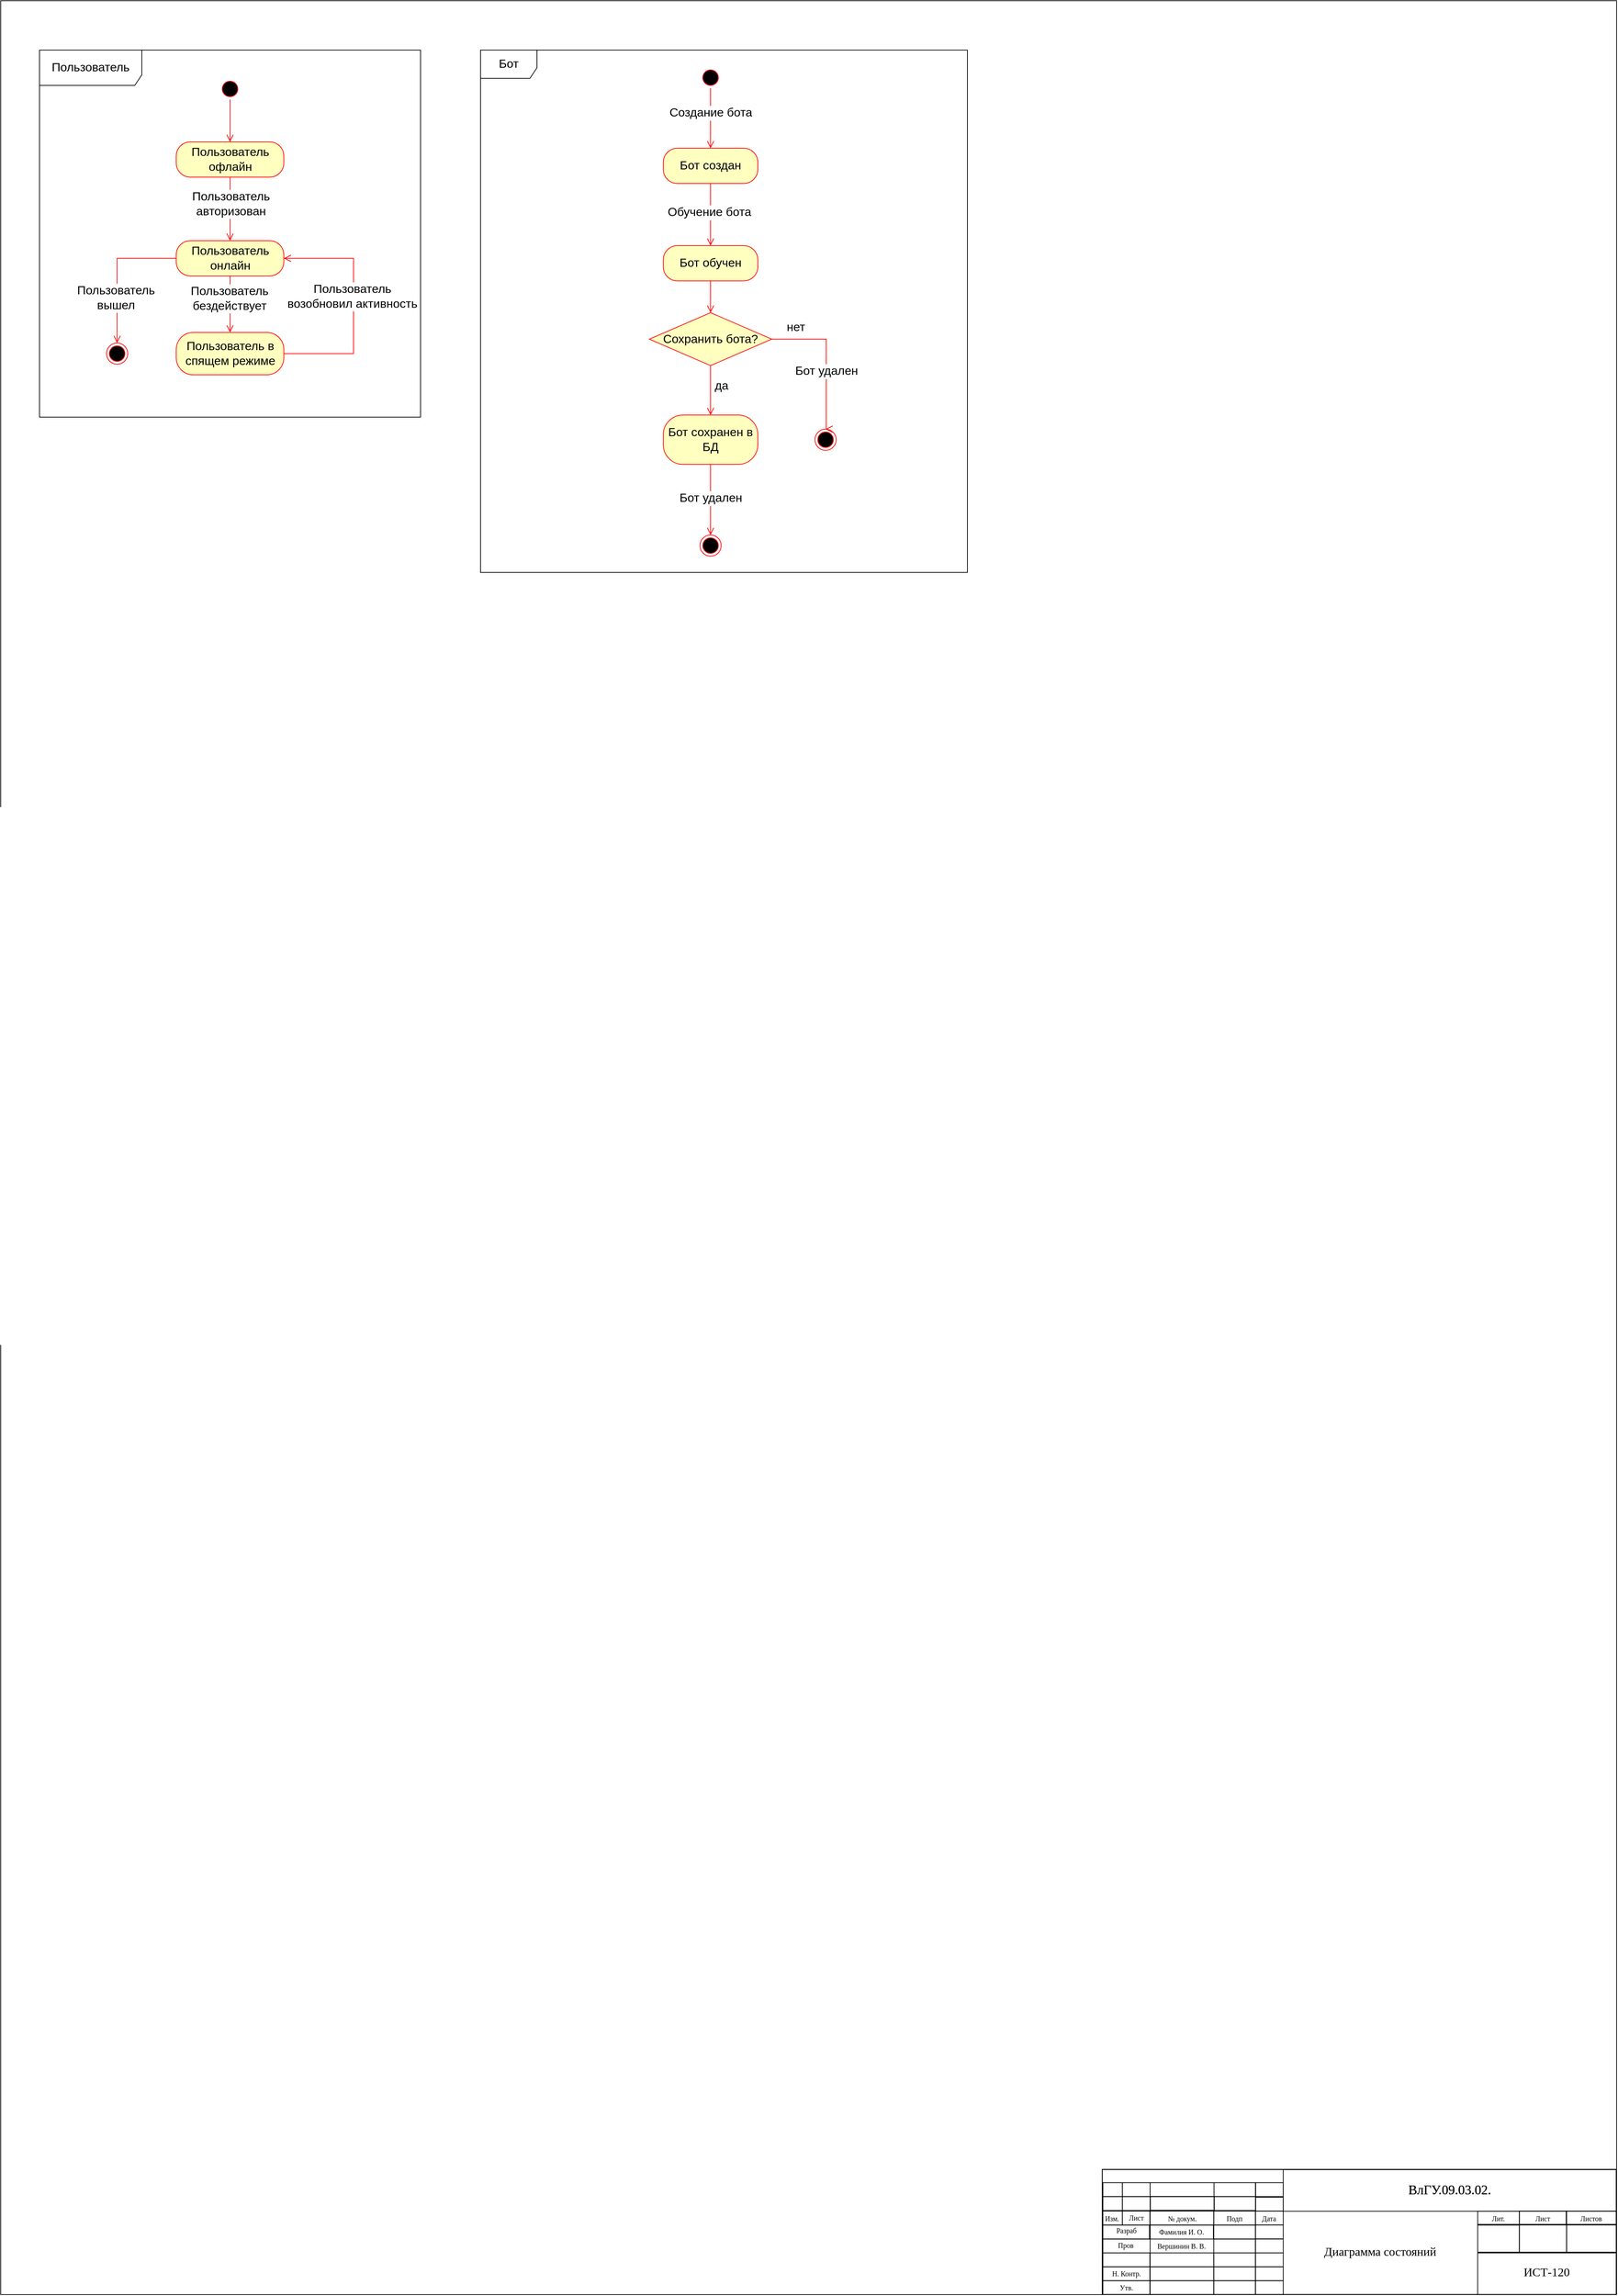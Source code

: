 <mxfile version="20.5.1" type="github">
  <diagram name="Page-1" id="e7e014a7-5840-1c2e-5031-d8a46d1fe8dd">
    <mxGraphModel dx="2595" dy="1428" grid="1" gridSize="10" guides="1" tooltips="1" connect="1" arrows="1" fold="1" page="1" pageScale="1" pageWidth="2339" pageHeight="3300" background="none" math="0" shadow="0">
      <root>
        <mxCell id="0" />
        <mxCell id="1" parent="0" />
        <mxCell id="Q_8kS4ZeKty7kXpfNYcQ-125" value="" style="group;movable=0;resizable=0;rotatable=0;deletable=0;editable=0;connectable=0;" parent="1" vertex="1" connectable="0">
          <mxGeometry x="40" y="20" width="2290.006" height="3250.028" as="geometry" />
        </mxCell>
        <mxCell id="Q_8kS4ZeKty7kXpfNYcQ-126" value="" style="rounded=0;whiteSpace=wrap;html=1;fillColor=none;movable=0;resizable=0;rotatable=0;deletable=0;editable=0;connectable=0;" parent="Q_8kS4ZeKty7kXpfNYcQ-125" vertex="1">
          <mxGeometry width="2290" height="3250" as="geometry" />
        </mxCell>
        <mxCell id="Q_8kS4ZeKty7kXpfNYcQ-127" value="" style="rounded=0;whiteSpace=wrap;html=1;fillColor=none;movable=0;resizable=0;rotatable=0;deletable=0;editable=0;connectable=0;" parent="Q_8kS4ZeKty7kXpfNYcQ-125" vertex="1">
          <mxGeometry x="1561.11" y="3072.86" width="728.35" height="177.165" as="geometry" />
        </mxCell>
        <mxCell id="Q_8kS4ZeKty7kXpfNYcQ-128" value="" style="rounded=0;whiteSpace=wrap;html=1;fillColor=none;movable=0;resizable=0;rotatable=0;deletable=0;editable=0;connectable=0;" parent="Q_8kS4ZeKty7kXpfNYcQ-125" vertex="1">
          <mxGeometry x="1562.01" y="3111.16" width="27.559" height="19.685" as="geometry" />
        </mxCell>
        <mxCell id="Q_8kS4ZeKty7kXpfNYcQ-129" value="" style="rounded=0;whiteSpace=wrap;html=1;fillColor=none;movable=0;resizable=0;rotatable=0;deletable=0;editable=0;connectable=0;" parent="Q_8kS4ZeKty7kXpfNYcQ-125" vertex="1">
          <mxGeometry x="1562.0" y="3131.67" width="27.559" height="19.685" as="geometry" />
        </mxCell>
        <mxCell id="Q_8kS4ZeKty7kXpfNYcQ-130" value="" style="rounded=0;whiteSpace=wrap;html=1;fillColor=none;movable=0;resizable=0;rotatable=0;deletable=0;editable=0;connectable=0;" parent="Q_8kS4ZeKty7kXpfNYcQ-125" vertex="1">
          <mxGeometry x="1562.01" y="3091.47" width="27.559" height="19.685" as="geometry" />
        </mxCell>
        <mxCell id="Q_8kS4ZeKty7kXpfNYcQ-131" value="" style="rounded=0;whiteSpace=wrap;html=1;fillColor=none;movable=0;resizable=0;rotatable=0;deletable=0;editable=0;connectable=0;" parent="Q_8kS4ZeKty7kXpfNYcQ-125" vertex="1">
          <mxGeometry x="1589.57" y="3111.16" width="39.37" height="19.685" as="geometry" />
        </mxCell>
        <mxCell id="Q_8kS4ZeKty7kXpfNYcQ-132" value="" style="rounded=0;whiteSpace=wrap;html=1;fillColor=none;movable=0;resizable=0;rotatable=0;deletable=0;editable=0;connectable=0;" parent="Q_8kS4ZeKty7kXpfNYcQ-125" vertex="1">
          <mxGeometry x="1589.56" y="3131.67" width="39.37" height="19.685" as="geometry" />
        </mxCell>
        <mxCell id="Q_8kS4ZeKty7kXpfNYcQ-133" value="" style="rounded=0;whiteSpace=wrap;html=1;fillColor=none;movable=0;resizable=0;rotatable=0;deletable=0;editable=0;connectable=0;" parent="Q_8kS4ZeKty7kXpfNYcQ-125" vertex="1">
          <mxGeometry x="1589.57" y="3091.47" width="39.37" height="19.685" as="geometry" />
        </mxCell>
        <mxCell id="Q_8kS4ZeKty7kXpfNYcQ-134" value="" style="rounded=0;whiteSpace=wrap;html=1;fillColor=none;movable=0;resizable=0;rotatable=0;deletable=0;editable=0;connectable=0;" parent="Q_8kS4ZeKty7kXpfNYcQ-125" vertex="1">
          <mxGeometry x="1628.94" y="3111.16" width="90.551" height="19.685" as="geometry" />
        </mxCell>
        <mxCell id="Q_8kS4ZeKty7kXpfNYcQ-135" value="" style="rounded=0;whiteSpace=wrap;html=1;fillColor=none;movable=0;resizable=0;rotatable=0;deletable=0;editable=0;connectable=0;" parent="Q_8kS4ZeKty7kXpfNYcQ-125" vertex="1">
          <mxGeometry x="1629.28" y="3110.94" width="90.551" height="19.685" as="geometry" />
        </mxCell>
        <mxCell id="Q_8kS4ZeKty7kXpfNYcQ-136" value="" style="rounded=0;whiteSpace=wrap;html=1;fillColor=none;movable=0;resizable=0;rotatable=0;deletable=0;editable=0;connectable=0;" parent="Q_8kS4ZeKty7kXpfNYcQ-125" vertex="1">
          <mxGeometry x="1628.94" y="3091.47" width="90.551" height="19.685" as="geometry" />
        </mxCell>
        <mxCell id="Q_8kS4ZeKty7kXpfNYcQ-137" value="" style="rounded=0;whiteSpace=wrap;html=1;fillColor=none;movable=0;resizable=0;rotatable=0;deletable=0;editable=0;connectable=0;" parent="Q_8kS4ZeKty7kXpfNYcQ-125" vertex="1">
          <mxGeometry x="1719.49" y="3111.16" width="59.055" height="19.685" as="geometry" />
        </mxCell>
        <mxCell id="Q_8kS4ZeKty7kXpfNYcQ-138" value="" style="rounded=0;whiteSpace=wrap;html=1;fillColor=none;movable=0;resizable=0;rotatable=0;deletable=0;editable=0;connectable=0;" parent="Q_8kS4ZeKty7kXpfNYcQ-125" vertex="1">
          <mxGeometry x="1719.14" y="3131.67" width="59.055" height="19.685" as="geometry" />
        </mxCell>
        <mxCell id="Q_8kS4ZeKty7kXpfNYcQ-139" value="" style="rounded=0;whiteSpace=wrap;html=1;fillColor=none;movable=0;resizable=0;rotatable=0;deletable=0;editable=0;connectable=0;" parent="Q_8kS4ZeKty7kXpfNYcQ-125" vertex="1">
          <mxGeometry x="1719.49" y="3091.47" width="59.055" height="19.685" as="geometry" />
        </mxCell>
        <mxCell id="Q_8kS4ZeKty7kXpfNYcQ-140" value="" style="rounded=0;whiteSpace=wrap;html=1;fillColor=none;movable=0;resizable=0;rotatable=0;deletable=0;editable=0;connectable=0;" parent="Q_8kS4ZeKty7kXpfNYcQ-125" vertex="1">
          <mxGeometry x="1778.21" y="3112" width="39.37" height="19.685" as="geometry" />
        </mxCell>
        <mxCell id="Q_8kS4ZeKty7kXpfNYcQ-141" value="" style="rounded=0;whiteSpace=wrap;html=1;fillColor=none;movable=0;resizable=0;rotatable=0;deletable=0;editable=0;connectable=0;" parent="Q_8kS4ZeKty7kXpfNYcQ-125" vertex="1">
          <mxGeometry x="1778.2" y="3131.67" width="39.37" height="19.685" as="geometry" />
        </mxCell>
        <mxCell id="Q_8kS4ZeKty7kXpfNYcQ-142" value="" style="rounded=0;whiteSpace=wrap;html=1;fillColor=none;movable=0;resizable=0;rotatable=0;deletable=0;editable=0;connectable=0;" parent="Q_8kS4ZeKty7kXpfNYcQ-125" vertex="1">
          <mxGeometry x="1778.19" y="3091.47" width="39.37" height="19.685" as="geometry" />
        </mxCell>
        <mxCell id="Q_8kS4ZeKty7kXpfNYcQ-143" value="" style="rounded=0;whiteSpace=wrap;html=1;fillColor=none;movable=0;resizable=0;rotatable=0;deletable=0;editable=0;connectable=0;" parent="Q_8kS4ZeKty7kXpfNYcQ-125" vertex="1">
          <mxGeometry x="1817.56" y="3072.86" width="472.43" height="59.055" as="geometry" />
        </mxCell>
        <mxCell id="Q_8kS4ZeKty7kXpfNYcQ-144" value="Изм." style="text;html=1;strokeColor=none;fillColor=none;align=center;verticalAlign=middle;whiteSpace=wrap;rounded=0;fontFamily=Times New Roman;fontSize=10;movable=0;resizable=0;rotatable=0;deletable=0;editable=0;connectable=0;" parent="Q_8kS4ZeKty7kXpfNYcQ-125" vertex="1">
          <mxGeometry x="1561.11" y="3131.66" width="27.559" height="19.685" as="geometry" />
        </mxCell>
        <mxCell id="Q_8kS4ZeKty7kXpfNYcQ-145" value="Лист" style="text;html=1;strokeColor=none;fillColor=none;align=center;verticalAlign=middle;whiteSpace=wrap;rounded=0;fontFamily=Times New Roman;fontSize=10;movable=0;resizable=0;rotatable=0;deletable=0;editable=0;connectable=0;" parent="Q_8kS4ZeKty7kXpfNYcQ-125" vertex="1">
          <mxGeometry x="1589.91" y="3130.85" width="39.37" height="19.685" as="geometry" />
        </mxCell>
        <mxCell id="Q_8kS4ZeKty7kXpfNYcQ-146" value="№ докум." style="text;html=1;strokeColor=none;fillColor=none;align=center;verticalAlign=middle;whiteSpace=wrap;rounded=0;fontFamily=Times New Roman;fontSize=10;movable=0;resizable=0;rotatable=0;deletable=0;editable=0;connectable=0;" parent="Q_8kS4ZeKty7kXpfNYcQ-125" vertex="1">
          <mxGeometry x="1629.28" y="3131.66" width="90.551" height="19.68" as="geometry" />
        </mxCell>
        <mxCell id="Q_8kS4ZeKty7kXpfNYcQ-147" value="Подп" style="text;html=1;strokeColor=none;fillColor=none;align=center;verticalAlign=middle;whiteSpace=wrap;rounded=0;fontFamily=Times New Roman;fontSize=10;movable=0;resizable=0;rotatable=0;deletable=0;editable=0;connectable=0;" parent="Q_8kS4ZeKty7kXpfNYcQ-125" vertex="1">
          <mxGeometry x="1718.59" y="3131.93" width="59.055" height="19.68" as="geometry" />
        </mxCell>
        <mxCell id="Q_8kS4ZeKty7kXpfNYcQ-148" value="Дата" style="text;html=1;strokeColor=none;fillColor=none;align=center;verticalAlign=middle;whiteSpace=wrap;rounded=0;fontFamily=Times New Roman;fontSize=10;movable=0;resizable=0;rotatable=0;deletable=0;editable=0;connectable=0;" parent="Q_8kS4ZeKty7kXpfNYcQ-125" vertex="1">
          <mxGeometry x="1778.19" y="3131.93" width="39.37" height="19.685" as="geometry" />
        </mxCell>
        <mxCell id="Q_8kS4ZeKty7kXpfNYcQ-149" value="" style="rounded=0;whiteSpace=wrap;html=1;fillColor=none;movable=0;resizable=0;rotatable=0;deletable=0;editable=0;connectable=0;" parent="Q_8kS4ZeKty7kXpfNYcQ-125" vertex="1">
          <mxGeometry x="1562" y="3151.6" width="66.929" height="19.68" as="geometry" />
        </mxCell>
        <mxCell id="Q_8kS4ZeKty7kXpfNYcQ-150" value="" style="rounded=0;whiteSpace=wrap;html=1;fillColor=none;movable=0;resizable=0;rotatable=0;deletable=0;editable=0;connectable=0;" parent="Q_8kS4ZeKty7kXpfNYcQ-125" vertex="1">
          <mxGeometry x="1562" y="3171.28" width="66.929" height="19.68" as="geometry" />
        </mxCell>
        <mxCell id="Q_8kS4ZeKty7kXpfNYcQ-151" value="" style="rounded=0;whiteSpace=wrap;html=1;fillColor=none;movable=0;resizable=0;rotatable=0;deletable=0;editable=0;connectable=0;" parent="Q_8kS4ZeKty7kXpfNYcQ-125" vertex="1">
          <mxGeometry x="1562" y="3190.96" width="66.929" height="19.68" as="geometry" />
        </mxCell>
        <mxCell id="Q_8kS4ZeKty7kXpfNYcQ-152" value="" style="rounded=0;whiteSpace=wrap;html=1;fillColor=none;movable=0;resizable=0;rotatable=0;deletable=0;editable=0;connectable=0;" parent="Q_8kS4ZeKty7kXpfNYcQ-125" vertex="1">
          <mxGeometry x="1562" y="3210.64" width="66.929" height="19.68" as="geometry" />
        </mxCell>
        <mxCell id="Q_8kS4ZeKty7kXpfNYcQ-153" value="" style="rounded=0;whiteSpace=wrap;html=1;fillColor=none;movable=0;resizable=0;rotatable=0;deletable=0;editable=0;connectable=0;" parent="Q_8kS4ZeKty7kXpfNYcQ-125" vertex="1">
          <mxGeometry x="1562" y="3230.32" width="66.929" height="19.68" as="geometry" />
        </mxCell>
        <mxCell id="Q_8kS4ZeKty7kXpfNYcQ-154" value="" style="rounded=0;whiteSpace=wrap;html=1;fillColor=none;movable=0;resizable=0;rotatable=0;deletable=0;editable=0;connectable=0;" parent="Q_8kS4ZeKty7kXpfNYcQ-125" vertex="1">
          <mxGeometry x="1628.6" y="3131.67" width="90.551" height="19.68" as="geometry" />
        </mxCell>
        <mxCell id="Q_8kS4ZeKty7kXpfNYcQ-155" value="" style="rounded=0;whiteSpace=wrap;html=1;fillColor=none;movable=0;resizable=0;rotatable=0;deletable=0;editable=0;connectable=0;" parent="Q_8kS4ZeKty7kXpfNYcQ-125" vertex="1">
          <mxGeometry x="1628.59" y="3190.96" width="90.551" height="19.68" as="geometry" />
        </mxCell>
        <mxCell id="Q_8kS4ZeKty7kXpfNYcQ-156" value="" style="rounded=0;whiteSpace=wrap;html=1;fillColor=none;movable=0;resizable=0;rotatable=0;deletable=0;editable=0;connectable=0;" parent="Q_8kS4ZeKty7kXpfNYcQ-125" vertex="1">
          <mxGeometry x="1628.59" y="3210.64" width="90.551" height="19.68" as="geometry" />
        </mxCell>
        <mxCell id="Q_8kS4ZeKty7kXpfNYcQ-157" value="" style="rounded=0;whiteSpace=wrap;html=1;fillColor=none;movable=0;resizable=0;rotatable=0;deletable=0;editable=0;connectable=0;" parent="Q_8kS4ZeKty7kXpfNYcQ-125" vertex="1">
          <mxGeometry x="1628.59" y="3230.32" width="90.551" height="19.68" as="geometry" />
        </mxCell>
        <mxCell id="Q_8kS4ZeKty7kXpfNYcQ-158" value="" style="rounded=0;whiteSpace=wrap;html=1;fillColor=none;movable=0;resizable=0;rotatable=0;deletable=0;editable=0;connectable=0;" parent="Q_8kS4ZeKty7kXpfNYcQ-125" vertex="1">
          <mxGeometry x="1719.15" y="3151.61" width="59.055" height="19.68" as="geometry" />
        </mxCell>
        <mxCell id="Q_8kS4ZeKty7kXpfNYcQ-159" value="" style="rounded=0;whiteSpace=wrap;html=1;fillColor=none;movable=0;resizable=0;rotatable=0;deletable=0;editable=0;connectable=0;" parent="Q_8kS4ZeKty7kXpfNYcQ-125" vertex="1">
          <mxGeometry x="1719.14" y="3171.28" width="59.055" height="19.68" as="geometry" />
        </mxCell>
        <mxCell id="Q_8kS4ZeKty7kXpfNYcQ-160" value="" style="rounded=0;whiteSpace=wrap;html=1;fillColor=none;movable=0;resizable=0;rotatable=0;deletable=0;editable=0;connectable=0;" parent="Q_8kS4ZeKty7kXpfNYcQ-125" vertex="1">
          <mxGeometry x="1719.14" y="3190.96" width="59.055" height="19.68" as="geometry" />
        </mxCell>
        <mxCell id="Q_8kS4ZeKty7kXpfNYcQ-161" value="" style="rounded=0;whiteSpace=wrap;html=1;fillColor=none;movable=0;resizable=0;rotatable=0;deletable=0;editable=0;connectable=0;" parent="Q_8kS4ZeKty7kXpfNYcQ-125" vertex="1">
          <mxGeometry x="1719.14" y="3210.64" width="59.055" height="19.68" as="geometry" />
        </mxCell>
        <mxCell id="Q_8kS4ZeKty7kXpfNYcQ-162" value="" style="rounded=0;whiteSpace=wrap;html=1;fillColor=none;movable=0;resizable=0;rotatable=0;deletable=0;editable=0;connectable=0;" parent="Q_8kS4ZeKty7kXpfNYcQ-125" vertex="1">
          <mxGeometry x="1719.14" y="3230.32" width="59.055" height="19.68" as="geometry" />
        </mxCell>
        <mxCell id="Q_8kS4ZeKty7kXpfNYcQ-163" value="" style="rounded=0;whiteSpace=wrap;html=1;fillColor=none;movable=0;resizable=0;rotatable=0;deletable=0;editable=0;connectable=0;" parent="Q_8kS4ZeKty7kXpfNYcQ-125" vertex="1">
          <mxGeometry x="1778.19" y="3151.35" width="39.37" height="19.68" as="geometry" />
        </mxCell>
        <mxCell id="Q_8kS4ZeKty7kXpfNYcQ-164" value="" style="rounded=0;whiteSpace=wrap;html=1;fillColor=none;movable=0;resizable=0;rotatable=0;deletable=0;editable=0;connectable=0;" parent="Q_8kS4ZeKty7kXpfNYcQ-125" vertex="1">
          <mxGeometry x="1778.2" y="3171.28" width="39.37" height="19.68" as="geometry" />
        </mxCell>
        <mxCell id="Q_8kS4ZeKty7kXpfNYcQ-165" value="" style="rounded=0;whiteSpace=wrap;html=1;fillColor=none;movable=0;resizable=0;rotatable=0;deletable=0;editable=0;connectable=0;" parent="Q_8kS4ZeKty7kXpfNYcQ-125" vertex="1">
          <mxGeometry x="1778.2" y="3190.96" width="39.37" height="19.68" as="geometry" />
        </mxCell>
        <mxCell id="Q_8kS4ZeKty7kXpfNYcQ-166" value="" style="rounded=0;whiteSpace=wrap;html=1;fillColor=none;movable=0;resizable=0;rotatable=0;deletable=0;editable=0;connectable=0;" parent="Q_8kS4ZeKty7kXpfNYcQ-125" vertex="1">
          <mxGeometry x="1778.2" y="3210.64" width="39.37" height="19.68" as="geometry" />
        </mxCell>
        <mxCell id="Q_8kS4ZeKty7kXpfNYcQ-167" value="" style="rounded=0;whiteSpace=wrap;html=1;fillColor=none;movable=0;resizable=0;rotatable=0;deletable=0;editable=0;connectable=0;" parent="Q_8kS4ZeKty7kXpfNYcQ-125" vertex="1">
          <mxGeometry x="1778.2" y="3230.32" width="39.37" height="19.68" as="geometry" />
        </mxCell>
        <mxCell id="Q_8kS4ZeKty7kXpfNYcQ-168" value="" style="rounded=0;whiteSpace=wrap;html=1;fontFamily=Times New Roman;fontSize=10;fillColor=none;movable=0;resizable=0;rotatable=0;deletable=0;editable=0;connectable=0;" parent="Q_8kS4ZeKty7kXpfNYcQ-125" vertex="1">
          <mxGeometry x="2218.59" y="3131.68" width="70.866" height="19.685" as="geometry" />
        </mxCell>
        <mxCell id="Q_8kS4ZeKty7kXpfNYcQ-169" value="" style="rounded=0;whiteSpace=wrap;html=1;fontFamily=Times New Roman;fontSize=10;fillColor=none;movable=0;resizable=0;rotatable=0;deletable=0;editable=0;connectable=0;" parent="Q_8kS4ZeKty7kXpfNYcQ-125" vertex="1">
          <mxGeometry x="2219.14" y="3150.53" width="70.866" height="39.37" as="geometry" />
        </mxCell>
        <mxCell id="Q_8kS4ZeKty7kXpfNYcQ-170" value="" style="rounded=0;whiteSpace=wrap;html=1;fontFamily=Times New Roman;fontSize=10;fillColor=none;movable=0;resizable=0;rotatable=0;deletable=0;editable=0;connectable=0;" parent="Q_8kS4ZeKty7kXpfNYcQ-125" vertex="1">
          <mxGeometry x="2152.23" y="3131.68" width="66.929" height="19.685" as="geometry" />
        </mxCell>
        <mxCell id="Q_8kS4ZeKty7kXpfNYcQ-171" value="" style="rounded=0;whiteSpace=wrap;html=1;fontFamily=Times New Roman;fontSize=10;fillColor=none;movable=0;resizable=0;rotatable=0;deletable=0;editable=0;connectable=0;" parent="Q_8kS4ZeKty7kXpfNYcQ-125" vertex="1">
          <mxGeometry x="2152.21" y="3150.53" width="66.929" height="39.37" as="geometry" />
        </mxCell>
        <mxCell id="Q_8kS4ZeKty7kXpfNYcQ-172" value="" style="rounded=0;whiteSpace=wrap;html=1;fontFamily=Times New Roman;fontSize=10;fillColor=none;movable=0;resizable=0;rotatable=0;deletable=0;editable=0;connectable=0;" parent="Q_8kS4ZeKty7kXpfNYcQ-125" vertex="1">
          <mxGeometry x="2093.18" y="3131.92" width="59.055" height="19.685" as="geometry" />
        </mxCell>
        <mxCell id="Q_8kS4ZeKty7kXpfNYcQ-173" value="" style="rounded=0;whiteSpace=wrap;html=1;fontFamily=Times New Roman;fontSize=10;fillColor=none;movable=0;resizable=0;rotatable=0;deletable=0;editable=0;connectable=0;" parent="Q_8kS4ZeKty7kXpfNYcQ-125" vertex="1">
          <mxGeometry x="2093.16" y="3150.53" width="59.05" height="39.37" as="geometry" />
        </mxCell>
        <mxCell id="Q_8kS4ZeKty7kXpfNYcQ-174" value="" style="rounded=0;whiteSpace=wrap;html=1;fontFamily=Times New Roman;fontSize=10;fillColor=none;movable=0;resizable=0;rotatable=0;deletable=0;editable=0;connectable=0;" parent="Q_8kS4ZeKty7kXpfNYcQ-125" vertex="1">
          <mxGeometry x="2093.14" y="3190.97" width="196.85" height="59.055" as="geometry" />
        </mxCell>
        <mxCell id="Q_8kS4ZeKty7kXpfNYcQ-175" value="Разраб" style="text;html=1;strokeColor=none;fillColor=none;align=center;verticalAlign=middle;whiteSpace=wrap;rounded=0;fontFamily=Times New Roman;fontSize=10;movable=0;resizable=0;rotatable=0;deletable=0;editable=0;connectable=0;" parent="Q_8kS4ZeKty7kXpfNYcQ-125" vertex="1">
          <mxGeometry x="1562.35" y="3149.47" width="66.929" height="19.68" as="geometry" />
        </mxCell>
        <mxCell id="Q_8kS4ZeKty7kXpfNYcQ-176" value="Пров" style="text;html=1;strokeColor=none;fillColor=none;align=center;verticalAlign=middle;whiteSpace=wrap;rounded=0;fontFamily=Times New Roman;fontSize=10;movable=0;resizable=0;rotatable=0;deletable=0;editable=0;connectable=0;" parent="Q_8kS4ZeKty7kXpfNYcQ-125" vertex="1">
          <mxGeometry x="1561.107" y="3170.217" width="66.929" height="19.68" as="geometry" />
        </mxCell>
        <mxCell id="Q_8kS4ZeKty7kXpfNYcQ-177" value="Н. Контр." style="text;html=1;strokeColor=none;fillColor=none;align=center;verticalAlign=middle;whiteSpace=wrap;rounded=0;fontFamily=Times New Roman;fontSize=10;movable=0;resizable=0;rotatable=0;deletable=0;editable=0;connectable=0;" parent="Q_8kS4ZeKty7kXpfNYcQ-125" vertex="1">
          <mxGeometry x="1562.001" y="3210.641" width="66.929" height="19.68" as="geometry" />
        </mxCell>
        <mxCell id="Q_8kS4ZeKty7kXpfNYcQ-178" value="Утв." style="text;html=1;strokeColor=none;fillColor=none;align=center;verticalAlign=middle;whiteSpace=wrap;rounded=0;fontFamily=Times New Roman;fontSize=10;movable=0;resizable=0;rotatable=0;deletable=0;editable=0;connectable=0;" parent="Q_8kS4ZeKty7kXpfNYcQ-125" vertex="1">
          <mxGeometry x="1562.008" y="3230.348" width="66.929" height="19.68" as="geometry" />
        </mxCell>
        <mxCell id="Q_8kS4ZeKty7kXpfNYcQ-179" value="Лит." style="text;html=1;strokeColor=none;fillColor=none;align=center;verticalAlign=middle;whiteSpace=wrap;rounded=0;fontFamily=Times New Roman;fontSize=10;movable=0;resizable=0;rotatable=0;deletable=0;editable=0;connectable=0;" parent="Q_8kS4ZeKty7kXpfNYcQ-125" vertex="1">
          <mxGeometry x="2093.18" y="3131.93" width="59.055" height="19.68" as="geometry" />
        </mxCell>
        <mxCell id="Q_8kS4ZeKty7kXpfNYcQ-180" value="Лист" style="text;html=1;strokeColor=none;fillColor=none;align=center;verticalAlign=middle;whiteSpace=wrap;rounded=0;fontFamily=Times New Roman;fontSize=10;movable=0;resizable=0;rotatable=0;deletable=0;editable=0;connectable=0;" parent="Q_8kS4ZeKty7kXpfNYcQ-125" vertex="1">
          <mxGeometry x="2152.232" y="3131.682" width="66.929" height="19.68" as="geometry" />
        </mxCell>
        <mxCell id="Q_8kS4ZeKty7kXpfNYcQ-181" value="Листов" style="text;html=1;strokeColor=none;fillColor=none;align=center;verticalAlign=middle;whiteSpace=wrap;rounded=0;fontFamily=Times New Roman;fontSize=10;movable=0;resizable=0;rotatable=0;deletable=0;editable=0;connectable=0;" parent="Q_8kS4ZeKty7kXpfNYcQ-125" vertex="1">
          <mxGeometry x="2219.16" y="3131.68" width="69.75" height="19.68" as="geometry" />
        </mxCell>
        <mxCell id="Q_8kS4ZeKty7kXpfNYcQ-182" value="" style="rounded=0;whiteSpace=wrap;html=1;fillColor=none;movable=0;resizable=0;rotatable=0;deletable=0;editable=0;connectable=0;" parent="Q_8kS4ZeKty7kXpfNYcQ-125" vertex="1">
          <mxGeometry x="1628.04" y="3151.61" width="90.551" height="19.685" as="geometry" />
        </mxCell>
        <mxCell id="Q_8kS4ZeKty7kXpfNYcQ-183" value="Вершинин В. В." style="text;html=1;strokeColor=none;fillColor=none;align=center;verticalAlign=middle;whiteSpace=wrap;rounded=0;fontFamily=Times New Roman;fontSize=10;movable=0;resizable=0;rotatable=0;deletable=0;editable=0;connectable=0;" parent="Q_8kS4ZeKty7kXpfNYcQ-125" vertex="1">
          <mxGeometry x="1629.28" y="3171.03" width="88.74" height="19.68" as="geometry" />
        </mxCell>
        <mxCell id="Q_8kS4ZeKty7kXpfNYcQ-184" value="Фамилия И. О." style="text;html=1;strokeColor=none;fillColor=none;align=center;verticalAlign=middle;whiteSpace=wrap;rounded=0;fontFamily=Times New Roman;fontSize=10;movable=0;resizable=0;rotatable=0;deletable=0;editable=0;connectable=0;" parent="Q_8kS4ZeKty7kXpfNYcQ-125" vertex="1">
          <mxGeometry x="1628.597" y="3151.337" width="88.74" height="19.68" as="geometry" />
        </mxCell>
        <mxCell id="Q_8kS4ZeKty7kXpfNYcQ-185" value="&lt;span style=&quot;font-size: 14.0pt ; line-height: 150% ; font-family: &amp;quot;times new roman&amp;quot; , serif&quot;&gt;ВлГУ.09.03.02.&lt;/span&gt;" style="text;html=1;strokeColor=none;fillColor=none;align=center;verticalAlign=middle;whiteSpace=wrap;rounded=0;fontFamily=Times New Roman;fontSize=10;movable=0;resizable=0;rotatable=0;deletable=0;editable=0;connectable=0;" parent="Q_8kS4ZeKty7kXpfNYcQ-125" vertex="1">
          <mxGeometry x="1817.56" y="3072.86" width="471.33" height="56.74" as="geometry" />
        </mxCell>
        <mxCell id="Q_8kS4ZeKty7kXpfNYcQ-186" value="&lt;font style=&quot;font-size: 17px;&quot;&gt;ИСТ-120&lt;/font&gt;" style="text;html=1;strokeColor=none;fillColor=none;align=center;verticalAlign=middle;whiteSpace=wrap;rounded=0;fontFamily=Times New Roman;fontSize=10;movable=0;resizable=0;rotatable=0;deletable=0;editable=0;connectable=0;" parent="Q_8kS4ZeKty7kXpfNYcQ-125" vertex="1">
          <mxGeometry x="2093.18" y="3189.9" width="195.71" height="57.81" as="geometry" />
        </mxCell>
        <mxCell id="Q_8kS4ZeKty7kXpfNYcQ-187" value="&lt;font style=&quot;font-size: 17px&quot;&gt;Диаграмма состояний&lt;br&gt;&lt;/font&gt;" style="text;html=1;strokeColor=none;fillColor=none;align=center;verticalAlign=middle;whiteSpace=wrap;rounded=0;fontFamily=Times New Roman;fontSize=10;movable=0;resizable=0;rotatable=0;deletable=0;editable=0;connectable=0;" parent="Q_8kS4ZeKty7kXpfNYcQ-125" vertex="1">
          <mxGeometry x="1817.58" y="3131.93" width="274.46" height="116.09" as="geometry" />
        </mxCell>
        <mxCell id="Q_8kS4ZeKty7kXpfNYcQ-188" value="Пользователь" style="shape=umlFrame;whiteSpace=wrap;html=1;fontSize=17;width=145;height=50;movable=0;resizable=0;rotatable=0;deletable=0;editable=0;connectable=0;" parent="Q_8kS4ZeKty7kXpfNYcQ-125" vertex="1">
          <mxGeometry x="55" y="70" width="540" height="520" as="geometry" />
        </mxCell>
        <mxCell id="Q_8kS4ZeKty7kXpfNYcQ-189" value="" style="ellipse;html=1;shape=startState;fillColor=#000000;strokeColor=#ff0000;fontSize=17;" parent="Q_8kS4ZeKty7kXpfNYcQ-125" vertex="1">
          <mxGeometry x="310" y="110" width="30" height="30" as="geometry" />
        </mxCell>
        <mxCell id="Q_8kS4ZeKty7kXpfNYcQ-190" value="" style="edgeStyle=orthogonalEdgeStyle;html=1;verticalAlign=bottom;endArrow=open;endSize=8;strokeColor=#ff0000;rounded=0;fontSize=17;entryX=0.5;entryY=0;entryDx=0;entryDy=0;" parent="Q_8kS4ZeKty7kXpfNYcQ-125" source="Q_8kS4ZeKty7kXpfNYcQ-189" target="Q_8kS4ZeKty7kXpfNYcQ-192" edge="1">
          <mxGeometry relative="1" as="geometry">
            <mxPoint x="325" y="200" as="targetPoint" />
          </mxGeometry>
        </mxCell>
        <mxCell id="Q_8kS4ZeKty7kXpfNYcQ-191" value="" style="ellipse;html=1;shape=endState;fillColor=#000000;strokeColor=#ff0000;fontSize=17;" parent="Q_8kS4ZeKty7kXpfNYcQ-125" vertex="1">
          <mxGeometry x="150" y="485" width="30" height="30" as="geometry" />
        </mxCell>
        <mxCell id="Q_8kS4ZeKty7kXpfNYcQ-192" value="Пользователь офлайн" style="rounded=1;whiteSpace=wrap;html=1;arcSize=40;fontColor=#000000;fillColor=#ffffc0;strokeColor=#ff0000;fontSize=17;" parent="Q_8kS4ZeKty7kXpfNYcQ-125" vertex="1">
          <mxGeometry x="248.75" y="200" width="152.5" height="50" as="geometry" />
        </mxCell>
        <mxCell id="Q_8kS4ZeKty7kXpfNYcQ-193" value="" style="edgeStyle=orthogonalEdgeStyle;html=1;verticalAlign=bottom;endArrow=open;endSize=8;strokeColor=#ff0000;rounded=0;fontSize=17;entryX=0.5;entryY=0;entryDx=0;entryDy=0;" parent="Q_8kS4ZeKty7kXpfNYcQ-125" source="Q_8kS4ZeKty7kXpfNYcQ-192" target="Q_8kS4ZeKty7kXpfNYcQ-194" edge="1">
          <mxGeometry relative="1" as="geometry">
            <mxPoint x="325" y="310" as="targetPoint" />
          </mxGeometry>
        </mxCell>
        <mxCell id="Q_8kS4ZeKty7kXpfNYcQ-203" value="&lt;font style=&quot;font-size: 17px;&quot;&gt;Пользователь &lt;br&gt;авторизован&lt;/font&gt;" style="edgeLabel;html=1;align=center;verticalAlign=middle;resizable=0;points=[];fontSize=17;" parent="Q_8kS4ZeKty7kXpfNYcQ-193" vertex="1" connectable="0">
          <mxGeometry x="-0.153" y="1" relative="1" as="geometry">
            <mxPoint as="offset" />
          </mxGeometry>
        </mxCell>
        <mxCell id="Q_8kS4ZeKty7kXpfNYcQ-194" value="Пользователь онлайн" style="rounded=1;whiteSpace=wrap;html=1;arcSize=40;fontColor=#000000;fillColor=#ffffc0;strokeColor=#ff0000;fontSize=17;" parent="Q_8kS4ZeKty7kXpfNYcQ-125" vertex="1">
          <mxGeometry x="248.75" y="340" width="152.5" height="50" as="geometry" />
        </mxCell>
        <mxCell id="Q_8kS4ZeKty7kXpfNYcQ-195" value="Пользователь в спящем режиме" style="rounded=1;whiteSpace=wrap;html=1;arcSize=40;fontColor=#000000;fillColor=#ffffc0;strokeColor=#ff0000;fontSize=17;" parent="Q_8kS4ZeKty7kXpfNYcQ-125" vertex="1">
          <mxGeometry x="248.75" y="470" width="152.5" height="60" as="geometry" />
        </mxCell>
        <mxCell id="Q_8kS4ZeKty7kXpfNYcQ-197" value="" style="edgeStyle=orthogonalEdgeStyle;html=1;verticalAlign=bottom;endArrow=open;endSize=8;strokeColor=#ff0000;rounded=0;fontSize=17;entryX=0.5;entryY=0;entryDx=0;entryDy=0;exitX=0.5;exitY=1;exitDx=0;exitDy=0;" parent="Q_8kS4ZeKty7kXpfNYcQ-125" source="Q_8kS4ZeKty7kXpfNYcQ-194" target="Q_8kS4ZeKty7kXpfNYcQ-195" edge="1">
          <mxGeometry relative="1" as="geometry">
            <mxPoint x="410" y="440" as="targetPoint" />
            <mxPoint x="410" y="370" as="sourcePoint" />
            <Array as="points">
              <mxPoint x="325" y="400" />
              <mxPoint x="325" y="400" />
            </Array>
          </mxGeometry>
        </mxCell>
        <mxCell id="Q_8kS4ZeKty7kXpfNYcQ-205" value="&lt;font style=&quot;font-size: 17px;&quot;&gt;Пользователь&lt;br&gt;бездействует&lt;/font&gt;" style="edgeLabel;html=1;align=center;verticalAlign=middle;resizable=0;points=[];fontSize=14;" parent="Q_8kS4ZeKty7kXpfNYcQ-197" vertex="1" connectable="0">
          <mxGeometry x="-0.194" y="-1" relative="1" as="geometry">
            <mxPoint as="offset" />
          </mxGeometry>
        </mxCell>
        <mxCell id="Q_8kS4ZeKty7kXpfNYcQ-199" value="" style="edgeStyle=orthogonalEdgeStyle;html=1;verticalAlign=bottom;endArrow=open;endSize=8;strokeColor=#ff0000;rounded=0;fontSize=17;entryX=1;entryY=0.5;entryDx=0;entryDy=0;exitX=1;exitY=0.5;exitDx=0;exitDy=0;" parent="Q_8kS4ZeKty7kXpfNYcQ-125" source="Q_8kS4ZeKty7kXpfNYcQ-195" target="Q_8kS4ZeKty7kXpfNYcQ-194" edge="1">
          <mxGeometry relative="1" as="geometry">
            <mxPoint x="339.23" y="580" as="targetPoint" />
            <mxPoint x="339.23" y="510" as="sourcePoint" />
            <Array as="points">
              <mxPoint x="500" y="500" />
              <mxPoint x="500" y="365" />
            </Array>
          </mxGeometry>
        </mxCell>
        <mxCell id="Q_8kS4ZeKty7kXpfNYcQ-207" value="&lt;font style=&quot;font-size: 17px;&quot;&gt;Пользователь &lt;br&gt;возобновил активность&lt;/font&gt;" style="edgeLabel;html=1;align=center;verticalAlign=middle;resizable=0;points=[];fontSize=17;" parent="Q_8kS4ZeKty7kXpfNYcQ-199" vertex="1" connectable="0">
          <mxGeometry x="0.084" y="2" relative="1" as="geometry">
            <mxPoint as="offset" />
          </mxGeometry>
        </mxCell>
        <mxCell id="Q_8kS4ZeKty7kXpfNYcQ-200" value="&lt;span style=&quot;font-size: 14.0pt ; line-height: 150% ; font-family: &amp;quot;times new roman&amp;quot; , serif&quot;&gt;ВлГУ.09.03.02.&lt;/span&gt;" style="text;html=1;strokeColor=none;fillColor=none;align=center;verticalAlign=middle;whiteSpace=wrap;rounded=0;fontFamily=Times New Roman;fontSize=10;movable=0;resizable=0;rotatable=0;deletable=0;editable=0;connectable=0;" parent="Q_8kS4ZeKty7kXpfNYcQ-125" vertex="1">
          <mxGeometry x="1817.56" y="3072.59" width="471.33" height="56.74" as="geometry" />
        </mxCell>
        <mxCell id="Q_8kS4ZeKty7kXpfNYcQ-201" value="" style="rounded=0;whiteSpace=wrap;html=1;fillColor=none;movable=0;resizable=0;rotatable=0;deletable=0;editable=0;connectable=0;" parent="Q_8kS4ZeKty7kXpfNYcQ-125" vertex="1">
          <mxGeometry x="1561.11" y="3072.59" width="728.35" height="177.165" as="geometry" />
        </mxCell>
        <mxCell id="Q_8kS4ZeKty7kXpfNYcQ-204" value="" style="edgeStyle=orthogonalEdgeStyle;html=1;verticalAlign=bottom;endArrow=open;endSize=8;strokeColor=#ff0000;rounded=0;fontSize=17;entryX=0.5;entryY=0;entryDx=0;entryDy=0;exitX=0;exitY=0.5;exitDx=0;exitDy=0;" parent="Q_8kS4ZeKty7kXpfNYcQ-125" source="Q_8kS4ZeKty7kXpfNYcQ-194" target="Q_8kS4ZeKty7kXpfNYcQ-191" edge="1">
          <mxGeometry relative="1" as="geometry">
            <mxPoint x="335" y="450.0" as="targetPoint" />
            <mxPoint x="335" y="380.0" as="sourcePoint" />
            <Array as="points">
              <mxPoint x="165" y="365" />
            </Array>
          </mxGeometry>
        </mxCell>
        <mxCell id="Q_8kS4ZeKty7kXpfNYcQ-208" value="&lt;font style=&quot;font-size: 17px;&quot;&gt;Пользователь &lt;br&gt;вышел&lt;/font&gt;" style="edgeLabel;html=1;align=center;verticalAlign=middle;resizable=0;points=[];fontSize=14;" parent="Q_8kS4ZeKty7kXpfNYcQ-204" vertex="1" connectable="0">
          <mxGeometry x="0.259" y="-2" relative="1" as="geometry">
            <mxPoint y="11" as="offset" />
          </mxGeometry>
        </mxCell>
        <mxCell id="n6II8ch7mGCCmk7t5fSw-3" value="&lt;font style=&quot;font-size: 17px;&quot;&gt;Бот&lt;/font&gt;" style="shape=umlFrame;whiteSpace=wrap;html=1;movable=0;resizable=0;rotatable=0;deletable=0;editable=0;connectable=0;width=80;height=40;" parent="Q_8kS4ZeKty7kXpfNYcQ-125" vertex="1">
          <mxGeometry x="680" y="70" width="690" height="740" as="geometry" />
        </mxCell>
        <mxCell id="n6II8ch7mGCCmk7t5fSw-4" value="" style="ellipse;html=1;shape=startState;fillColor=#000000;strokeColor=#ff0000;" parent="Q_8kS4ZeKty7kXpfNYcQ-125" vertex="1">
          <mxGeometry x="991" y="94" width="30" height="30" as="geometry" />
        </mxCell>
        <mxCell id="n6II8ch7mGCCmk7t5fSw-5" value="" style="edgeStyle=orthogonalEdgeStyle;html=1;verticalAlign=bottom;endArrow=open;endSize=8;strokeColor=#ff0000;rounded=0;entryX=0.5;entryY=0;entryDx=0;entryDy=0;" parent="Q_8kS4ZeKty7kXpfNYcQ-125" source="n6II8ch7mGCCmk7t5fSw-4" target="n6II8ch7mGCCmk7t5fSw-6" edge="1">
          <mxGeometry relative="1" as="geometry">
            <mxPoint x="815" y="200" as="targetPoint" />
          </mxGeometry>
        </mxCell>
        <mxCell id="n6II8ch7mGCCmk7t5fSw-8" value="&lt;font style=&quot;font-size: 17px;&quot;&gt;Создание бота&lt;/font&gt;" style="edgeLabel;html=1;align=center;verticalAlign=middle;resizable=0;points=[];" parent="n6II8ch7mGCCmk7t5fSw-5" vertex="1" connectable="0">
          <mxGeometry x="-0.313" relative="1" as="geometry">
            <mxPoint y="6" as="offset" />
          </mxGeometry>
        </mxCell>
        <mxCell id="n6II8ch7mGCCmk7t5fSw-6" value="&lt;font style=&quot;font-size: 17px;&quot;&gt;Бот создан&lt;/font&gt;" style="rounded=1;whiteSpace=wrap;html=1;arcSize=40;fontColor=#000000;fillColor=#ffffc0;strokeColor=#ff0000;" parent="Q_8kS4ZeKty7kXpfNYcQ-125" vertex="1">
          <mxGeometry x="939" y="209" width="134" height="50" as="geometry" />
        </mxCell>
        <mxCell id="n6II8ch7mGCCmk7t5fSw-7" value="" style="edgeStyle=orthogonalEdgeStyle;html=1;verticalAlign=bottom;endArrow=open;endSize=8;strokeColor=#ff0000;rounded=0;entryX=0.5;entryY=0;entryDx=0;entryDy=0;" parent="Q_8kS4ZeKty7kXpfNYcQ-125" source="n6II8ch7mGCCmk7t5fSw-6" target="n6II8ch7mGCCmk7t5fSw-9" edge="1">
          <mxGeometry relative="1" as="geometry">
            <mxPoint x="815" y="330" as="targetPoint" />
          </mxGeometry>
        </mxCell>
        <mxCell id="n6II8ch7mGCCmk7t5fSw-11" value="&lt;font style=&quot;font-size: 17px;&quot;&gt;Обучение бота&lt;/font&gt;" style="edgeLabel;html=1;align=center;verticalAlign=middle;resizable=0;points=[];" parent="n6II8ch7mGCCmk7t5fSw-7" vertex="1" connectable="0">
          <mxGeometry x="0.2" y="1" relative="1" as="geometry">
            <mxPoint x="-3" y="-12" as="offset" />
          </mxGeometry>
        </mxCell>
        <mxCell id="n6II8ch7mGCCmk7t5fSw-9" value="&lt;font style=&quot;font-size: 17px;&quot;&gt;Бот обучен&lt;/font&gt;" style="rounded=1;whiteSpace=wrap;html=1;arcSize=40;fontColor=#000000;fillColor=#ffffc0;strokeColor=#ff0000;" parent="Q_8kS4ZeKty7kXpfNYcQ-125" vertex="1">
          <mxGeometry x="939" y="347" width="134" height="50" as="geometry" />
        </mxCell>
        <mxCell id="n6II8ch7mGCCmk7t5fSw-12" value="&lt;font style=&quot;font-size: 17px;&quot;&gt;Бот сохранен в БД&lt;/font&gt;" style="rounded=1;whiteSpace=wrap;html=1;arcSize=40;fontColor=#000000;fillColor=#ffffc0;strokeColor=#ff0000;" parent="Q_8kS4ZeKty7kXpfNYcQ-125" vertex="1">
          <mxGeometry x="939" y="587" width="134" height="70" as="geometry" />
        </mxCell>
        <mxCell id="n6II8ch7mGCCmk7t5fSw-10" value="" style="edgeStyle=orthogonalEdgeStyle;html=1;verticalAlign=bottom;endArrow=open;endSize=8;strokeColor=#ff0000;rounded=0;entryX=0.5;entryY=0;entryDx=0;entryDy=0;" parent="Q_8kS4ZeKty7kXpfNYcQ-125" source="n6II8ch7mGCCmk7t5fSw-9" target="n6II8ch7mGCCmk7t5fSw-18" edge="1">
          <mxGeometry relative="1" as="geometry">
            <mxPoint x="815" y="400" as="targetPoint" />
          </mxGeometry>
        </mxCell>
        <mxCell id="n6II8ch7mGCCmk7t5fSw-18" value="&lt;font style=&quot;font-size: 17px;&quot;&gt;Сохранить бота?&lt;/font&gt;" style="rhombus;whiteSpace=wrap;html=1;fillColor=#ffffc0;strokeColor=#ff0000;" parent="Q_8kS4ZeKty7kXpfNYcQ-125" vertex="1">
          <mxGeometry x="919.25" y="442" width="173.5" height="75" as="geometry" />
        </mxCell>
        <mxCell id="n6II8ch7mGCCmk7t5fSw-19" value="&lt;font style=&quot;font-size: 17px;&quot;&gt;нет&lt;/font&gt;" style="edgeStyle=orthogonalEdgeStyle;html=1;align=left;verticalAlign=bottom;endArrow=open;endSize=8;strokeColor=#ff0000;rounded=0;entryX=0.5;entryY=0;entryDx=0;entryDy=0;" parent="Q_8kS4ZeKty7kXpfNYcQ-125" source="n6II8ch7mGCCmk7t5fSw-18" target="FCNfEslwKaY5anghMQLQ-1" edge="1">
          <mxGeometry x="-0.817" y="5" relative="1" as="geometry">
            <mxPoint x="1145" y="624" as="targetPoint" />
            <Array as="points">
              <mxPoint x="1170" y="479" />
              <mxPoint x="1170" y="607" />
            </Array>
            <mxPoint as="offset" />
          </mxGeometry>
        </mxCell>
        <mxCell id="n6II8ch7mGCCmk7t5fSw-22" value="&lt;font style=&quot;font-size: 17px;&quot;&gt;Бот удален&lt;/font&gt;" style="edgeLabel;html=1;align=center;verticalAlign=middle;resizable=0;points=[];" parent="n6II8ch7mGCCmk7t5fSw-19" vertex="1" connectable="0">
          <mxGeometry x="0.373" y="-2" relative="1" as="geometry">
            <mxPoint x="2" y="-19" as="offset" />
          </mxGeometry>
        </mxCell>
        <mxCell id="n6II8ch7mGCCmk7t5fSw-20" value="&lt;font style=&quot;font-size: 17px;&quot;&gt;да&lt;/font&gt;" style="edgeStyle=orthogonalEdgeStyle;html=1;align=left;verticalAlign=top;endArrow=open;endSize=8;strokeColor=#ff0000;rounded=0;entryX=0.5;entryY=0;entryDx=0;entryDy=0;exitX=0.5;exitY=1;exitDx=0;exitDy=0;" parent="Q_8kS4ZeKty7kXpfNYcQ-125" source="n6II8ch7mGCCmk7t5fSw-18" target="n6II8ch7mGCCmk7t5fSw-12" edge="1">
          <mxGeometry x="-0.663" y="4" relative="1" as="geometry">
            <mxPoint x="1006" y="579" as="targetPoint" />
            <mxPoint x="1005.957" y="483.985" as="sourcePoint" />
            <mxPoint as="offset" />
          </mxGeometry>
        </mxCell>
        <mxCell id="n6II8ch7mGCCmk7t5fSw-21" value="" style="ellipse;html=1;shape=endState;fillColor=#000000;strokeColor=#ff0000;" parent="Q_8kS4ZeKty7kXpfNYcQ-125" vertex="1">
          <mxGeometry x="991" y="757" width="30" height="30" as="geometry" />
        </mxCell>
        <mxCell id="n6II8ch7mGCCmk7t5fSw-25" value="" style="edgeStyle=orthogonalEdgeStyle;html=1;verticalAlign=bottom;endArrow=open;endSize=8;strokeColor=#ff0000;rounded=0;entryX=0.5;entryY=0;entryDx=0;entryDy=0;exitX=0.5;exitY=1;exitDx=0;exitDy=0;" parent="Q_8kS4ZeKty7kXpfNYcQ-125" source="n6II8ch7mGCCmk7t5fSw-12" target="n6II8ch7mGCCmk7t5fSw-21" edge="1">
          <mxGeometry relative="1" as="geometry">
            <mxPoint x="1130.0" y="606" as="targetPoint" />
            <mxPoint x="1005.88" y="516" as="sourcePoint" />
            <Array as="points" />
          </mxGeometry>
        </mxCell>
        <mxCell id="n6II8ch7mGCCmk7t5fSw-26" value="&lt;font style=&quot;font-size: 17px;&quot;&gt;Бот удален&lt;/font&gt;" style="edgeLabel;html=1;align=center;verticalAlign=middle;resizable=0;points=[];" parent="n6II8ch7mGCCmk7t5fSw-25" vertex="1" connectable="0">
          <mxGeometry x="-0.255" relative="1" as="geometry">
            <mxPoint y="10" as="offset" />
          </mxGeometry>
        </mxCell>
        <mxCell id="FCNfEslwKaY5anghMQLQ-1" value="" style="ellipse;html=1;shape=endState;fillColor=#000000;strokeColor=#ff0000;" vertex="1" parent="Q_8kS4ZeKty7kXpfNYcQ-125">
          <mxGeometry x="1154" y="607" width="30" height="30" as="geometry" />
        </mxCell>
      </root>
    </mxGraphModel>
  </diagram>
</mxfile>
